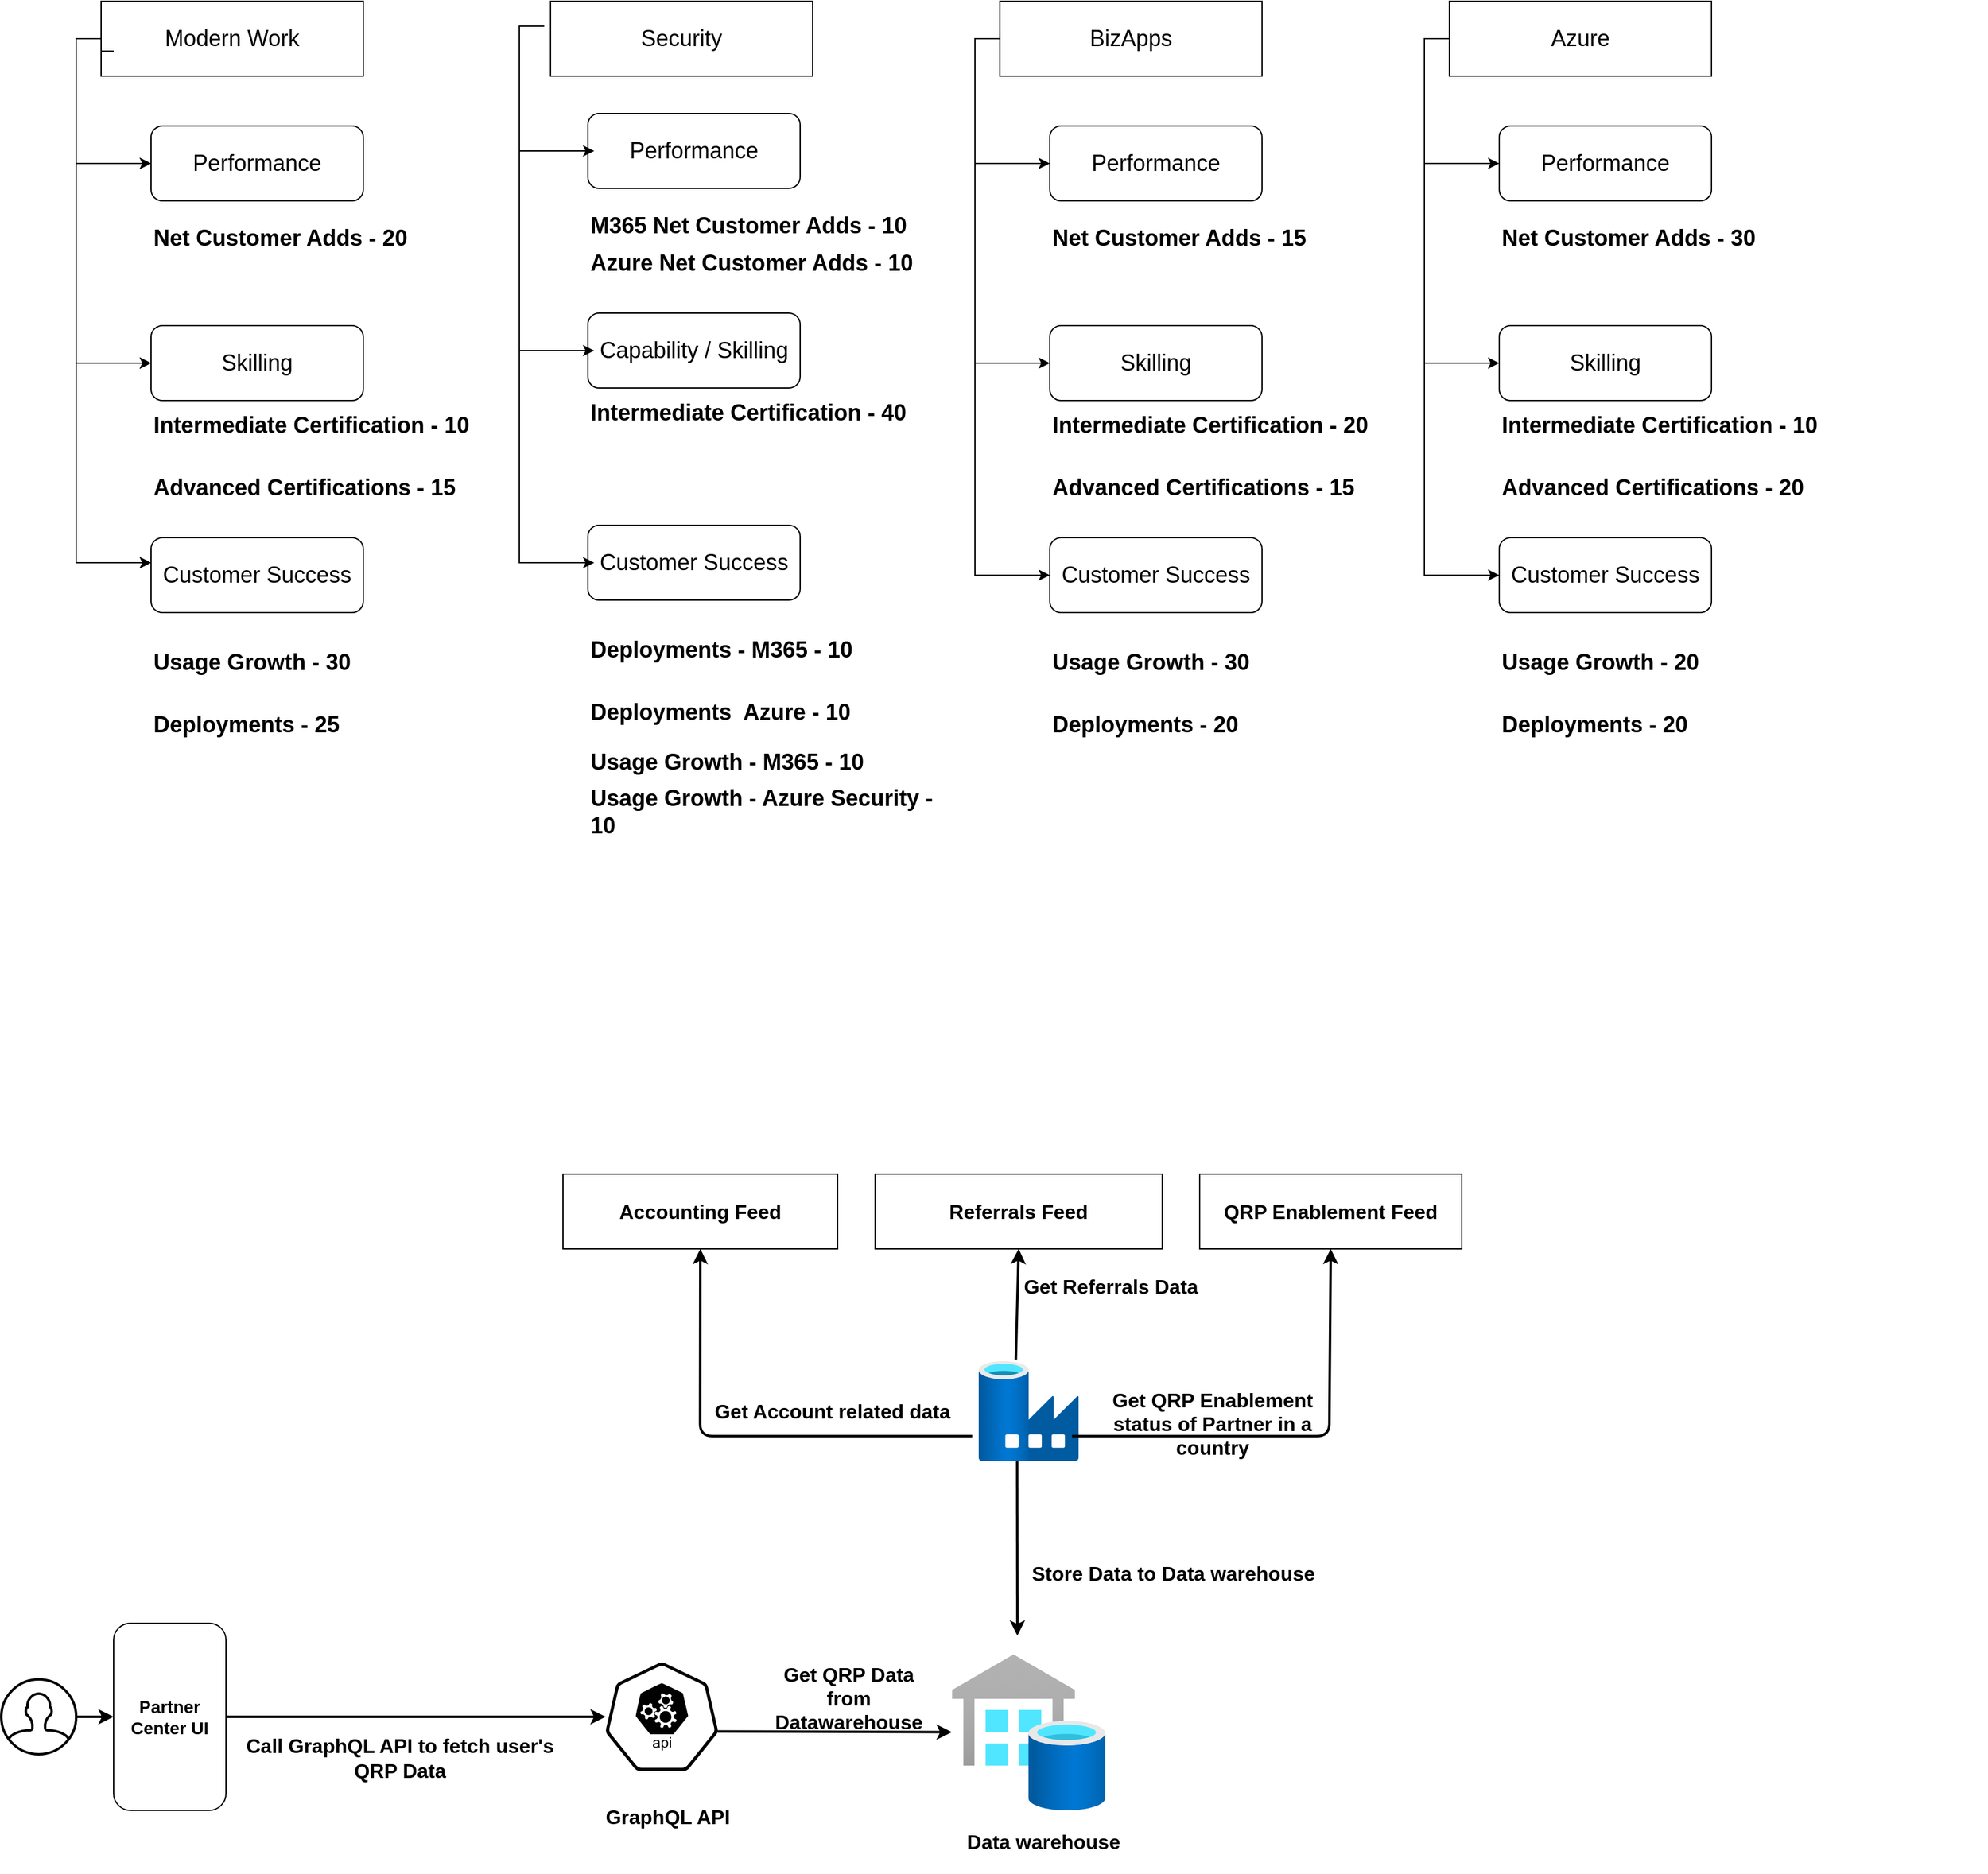 <mxfile version="16.6.6" type="github">
  <diagram id="tQt5TUde7FCO1kAQe6YN" name="Page-1">
    <mxGraphModel dx="1335" dy="729" grid="1" gridSize="10" guides="1" tooltips="1" connect="1" arrows="1" fold="1" page="1" pageScale="1" pageWidth="850" pageHeight="1100" math="0" shadow="0">
      <root>
        <mxCell id="0" />
        <mxCell id="1" parent="0" />
        <mxCell id="-ekqTFk-XhqVTXpIekPn-8" style="edgeStyle=orthogonalEdgeStyle;rounded=0;orthogonalLoop=1;jettySize=auto;html=1;entryX=0;entryY=0.5;entryDx=0;entryDy=0;exitX=0;exitY=0.5;exitDx=0;exitDy=0;" parent="1" source="-ekqTFk-XhqVTXpIekPn-1" target="-ekqTFk-XhqVTXpIekPn-5" edge="1">
          <mxGeometry relative="1" as="geometry">
            <Array as="points">
              <mxPoint x="70" y="120" />
              <mxPoint x="70" y="220" />
            </Array>
          </mxGeometry>
        </mxCell>
        <mxCell id="-ekqTFk-XhqVTXpIekPn-1" value="&lt;font style=&quot;font-size: 18px&quot;&gt;Modern Work&lt;/font&gt;" style="rounded=0;whiteSpace=wrap;html=1;" parent="1" vertex="1">
          <mxGeometry x="90" y="90" width="210" height="60" as="geometry" />
        </mxCell>
        <mxCell id="-ekqTFk-XhqVTXpIekPn-2" value="&lt;font style=&quot;font-size: 18px&quot;&gt;Security&lt;/font&gt;" style="rounded=0;whiteSpace=wrap;html=1;" parent="1" vertex="1">
          <mxGeometry x="450" y="90" width="210" height="60" as="geometry" />
        </mxCell>
        <mxCell id="-ekqTFk-XhqVTXpIekPn-5" value="Performance" style="rounded=1;whiteSpace=wrap;html=1;fontSize=18;" parent="1" vertex="1">
          <mxGeometry x="130" y="190" width="170" height="60" as="geometry" />
        </mxCell>
        <mxCell id="-ekqTFk-XhqVTXpIekPn-6" value="Skilling" style="rounded=1;whiteSpace=wrap;html=1;fontSize=18;" parent="1" vertex="1">
          <mxGeometry x="130" y="350" width="170" height="60" as="geometry" />
        </mxCell>
        <mxCell id="-ekqTFk-XhqVTXpIekPn-7" value="Customer Success" style="rounded=1;whiteSpace=wrap;html=1;fontSize=18;" parent="1" vertex="1">
          <mxGeometry x="130" y="520" width="170" height="60" as="geometry" />
        </mxCell>
        <mxCell id="-ekqTFk-XhqVTXpIekPn-10" style="edgeStyle=orthogonalEdgeStyle;rounded=0;orthogonalLoop=1;jettySize=auto;html=1;entryX=0;entryY=0.5;entryDx=0;entryDy=0;exitX=0;exitY=0.5;exitDx=0;exitDy=0;" parent="1" target="-ekqTFk-XhqVTXpIekPn-6" edge="1">
          <mxGeometry relative="1" as="geometry">
            <mxPoint x="100" y="130" as="sourcePoint" />
            <mxPoint x="140" y="230" as="targetPoint" />
            <Array as="points">
              <mxPoint x="90" y="130" />
              <mxPoint x="90" y="120" />
              <mxPoint x="70" y="120" />
              <mxPoint x="70" y="380" />
            </Array>
          </mxGeometry>
        </mxCell>
        <mxCell id="-ekqTFk-XhqVTXpIekPn-11" style="edgeStyle=orthogonalEdgeStyle;rounded=0;orthogonalLoop=1;jettySize=auto;html=1;exitX=0;exitY=0.5;exitDx=0;exitDy=0;" parent="1" edge="1">
          <mxGeometry relative="1" as="geometry">
            <mxPoint x="100" y="130" as="sourcePoint" />
            <mxPoint x="130" y="540" as="targetPoint" />
            <Array as="points">
              <mxPoint x="90" y="130" />
              <mxPoint x="90" y="120" />
              <mxPoint x="70" y="120" />
              <mxPoint x="70" y="540" />
              <mxPoint x="130" y="540" />
            </Array>
          </mxGeometry>
        </mxCell>
        <mxCell id="-ekqTFk-XhqVTXpIekPn-13" value="Net Customer Adds - 20" style="text;html=1;strokeColor=none;fillColor=none;align=left;verticalAlign=middle;whiteSpace=wrap;rounded=0;fontSize=18;fontStyle=1;" parent="1" vertex="1">
          <mxGeometry x="130" y="270" width="250" height="20" as="geometry" />
        </mxCell>
        <mxCell id="-ekqTFk-XhqVTXpIekPn-15" value="Intermediate Certification - 10" style="text;html=1;strokeColor=none;fillColor=none;align=left;verticalAlign=middle;whiteSpace=wrap;rounded=0;fontSize=18;fontStyle=1;" parent="1" vertex="1">
          <mxGeometry x="130" y="420" width="390" height="20" as="geometry" />
        </mxCell>
        <mxCell id="-ekqTFk-XhqVTXpIekPn-16" value="Advanced Certifications - 15" style="text;html=1;strokeColor=none;fillColor=none;align=left;verticalAlign=middle;whiteSpace=wrap;rounded=0;fontSize=18;fontStyle=1;" parent="1" vertex="1">
          <mxGeometry x="130" y="470" width="260" height="20" as="geometry" />
        </mxCell>
        <mxCell id="-ekqTFk-XhqVTXpIekPn-22" value="Usage Growth - 30" style="text;html=1;strokeColor=none;fillColor=none;align=left;verticalAlign=middle;whiteSpace=wrap;rounded=0;fontSize=18;fontStyle=1;" parent="1" vertex="1">
          <mxGeometry x="130" y="610" width="280" height="20" as="geometry" />
        </mxCell>
        <mxCell id="-ekqTFk-XhqVTXpIekPn-23" value="Deployments - 25" style="text;html=1;strokeColor=none;fillColor=none;align=left;verticalAlign=middle;whiteSpace=wrap;rounded=0;fontSize=18;fontStyle=1;" parent="1" vertex="1">
          <mxGeometry x="130" y="660" width="280" height="20" as="geometry" />
        </mxCell>
        <mxCell id="-ekqTFk-XhqVTXpIekPn-25" value="Performance" style="rounded=1;whiteSpace=wrap;html=1;fontSize=18;" parent="1" vertex="1">
          <mxGeometry x="479.94" y="180" width="170" height="60" as="geometry" />
        </mxCell>
        <mxCell id="-ekqTFk-XhqVTXpIekPn-26" value="Capability / Skilling" style="rounded=1;whiteSpace=wrap;html=1;fontSize=18;" parent="1" vertex="1">
          <mxGeometry x="479.94" y="340" width="170" height="60" as="geometry" />
        </mxCell>
        <mxCell id="-ekqTFk-XhqVTXpIekPn-27" value="Customer Success" style="rounded=1;whiteSpace=wrap;html=1;fontSize=18;" parent="1" vertex="1">
          <mxGeometry x="479.94" y="510" width="170" height="60" as="geometry" />
        </mxCell>
        <mxCell id="-ekqTFk-XhqVTXpIekPn-30" value="M365 Net Customer Adds - 10" style="text;html=1;strokeColor=none;fillColor=none;align=left;verticalAlign=middle;whiteSpace=wrap;rounded=0;fontSize=18;fontStyle=1;" parent="1" vertex="1">
          <mxGeometry x="479.94" y="260" width="270.06" height="20" as="geometry" />
        </mxCell>
        <mxCell id="-ekqTFk-XhqVTXpIekPn-31" value="Intermediate Certification - 40" style="text;html=1;strokeColor=none;fillColor=none;align=left;verticalAlign=middle;whiteSpace=wrap;rounded=0;fontSize=18;fontStyle=1;" parent="1" vertex="1">
          <mxGeometry x="479.94" y="410" width="390" height="20" as="geometry" />
        </mxCell>
        <mxCell id="-ekqTFk-XhqVTXpIekPn-33" value="Deployments - M365 - 10" style="text;html=1;strokeColor=none;fillColor=none;align=left;verticalAlign=middle;whiteSpace=wrap;rounded=0;fontSize=18;fontStyle=1;" parent="1" vertex="1">
          <mxGeometry x="479.94" y="600" width="280" height="20" as="geometry" />
        </mxCell>
        <mxCell id="-ekqTFk-XhqVTXpIekPn-34" value="Deployments&amp;nbsp; Azure - 10" style="text;html=1;strokeColor=none;fillColor=none;align=left;verticalAlign=middle;whiteSpace=wrap;rounded=0;fontSize=18;fontStyle=1;" parent="1" vertex="1">
          <mxGeometry x="479.94" y="650" width="280" height="20" as="geometry" />
        </mxCell>
        <mxCell id="-ekqTFk-XhqVTXpIekPn-35" value="Azure Net Customer Adds - 10" style="text;html=1;strokeColor=none;fillColor=none;align=left;verticalAlign=middle;whiteSpace=wrap;rounded=0;fontSize=18;fontStyle=1;" parent="1" vertex="1">
          <mxGeometry x="479.94" y="290" width="270.06" height="20" as="geometry" />
        </mxCell>
        <mxCell id="-ekqTFk-XhqVTXpIekPn-36" value="Usage Growth - M365 - 10" style="text;html=1;strokeColor=none;fillColor=none;align=left;verticalAlign=middle;whiteSpace=wrap;rounded=0;fontSize=18;fontStyle=1;" parent="1" vertex="1">
          <mxGeometry x="479.94" y="690" width="280" height="20" as="geometry" />
        </mxCell>
        <mxCell id="-ekqTFk-XhqVTXpIekPn-37" value="Usage Growth - Azure Security - 10" style="text;html=1;strokeColor=none;fillColor=none;align=left;verticalAlign=middle;whiteSpace=wrap;rounded=0;fontSize=18;fontStyle=1;" parent="1" vertex="1">
          <mxGeometry x="479.94" y="730" width="280" height="20" as="geometry" />
        </mxCell>
        <mxCell id="-ekqTFk-XhqVTXpIekPn-40" value="&lt;font style=&quot;font-size: 18px&quot;&gt;Modern Work&lt;/font&gt;" style="rounded=0;whiteSpace=wrap;html=1;" parent="1" vertex="1">
          <mxGeometry x="90" y="90" width="210" height="60" as="geometry" />
        </mxCell>
        <mxCell id="-ekqTFk-XhqVTXpIekPn-41" style="edgeStyle=orthogonalEdgeStyle;rounded=0;orthogonalLoop=1;jettySize=auto;html=1;entryX=0;entryY=0.5;entryDx=0;entryDy=0;exitX=0;exitY=0.5;exitDx=0;exitDy=0;" parent="1" source="-ekqTFk-XhqVTXpIekPn-40" edge="1">
          <mxGeometry relative="1" as="geometry">
            <mxPoint x="130" y="220" as="targetPoint" />
            <Array as="points">
              <mxPoint x="70" y="120" />
              <mxPoint x="70" y="220" />
            </Array>
          </mxGeometry>
        </mxCell>
        <mxCell id="-ekqTFk-XhqVTXpIekPn-42" style="edgeStyle=orthogonalEdgeStyle;rounded=0;orthogonalLoop=1;jettySize=auto;html=1;entryX=0;entryY=0.5;entryDx=0;entryDy=0;exitX=0;exitY=0.5;exitDx=0;exitDy=0;" parent="1" edge="1">
          <mxGeometry relative="1" as="geometry">
            <mxPoint x="100" y="130" as="sourcePoint" />
            <mxPoint x="130" y="380" as="targetPoint" />
            <Array as="points">
              <mxPoint x="90" y="130" />
              <mxPoint x="90" y="120" />
              <mxPoint x="70" y="120" />
              <mxPoint x="70" y="380" />
            </Array>
          </mxGeometry>
        </mxCell>
        <mxCell id="-ekqTFk-XhqVTXpIekPn-43" style="edgeStyle=orthogonalEdgeStyle;rounded=0;orthogonalLoop=1;jettySize=auto;html=1;exitX=0;exitY=0.5;exitDx=0;exitDy=0;" parent="1" edge="1">
          <mxGeometry relative="1" as="geometry">
            <mxPoint x="100" y="130" as="sourcePoint" />
            <mxPoint x="130" y="540" as="targetPoint" />
            <Array as="points">
              <mxPoint x="90" y="130" />
              <mxPoint x="90" y="120" />
              <mxPoint x="70" y="120" />
              <mxPoint x="70" y="540" />
              <mxPoint x="130" y="540" />
            </Array>
          </mxGeometry>
        </mxCell>
        <mxCell id="-ekqTFk-XhqVTXpIekPn-44" value="Performance" style="rounded=1;whiteSpace=wrap;html=1;fontSize=18;" parent="1" vertex="1">
          <mxGeometry x="849.94" y="190" width="170" height="60" as="geometry" />
        </mxCell>
        <mxCell id="-ekqTFk-XhqVTXpIekPn-45" value="Skilling" style="rounded=1;whiteSpace=wrap;html=1;fontSize=18;" parent="1" vertex="1">
          <mxGeometry x="849.94" y="350" width="170" height="60" as="geometry" />
        </mxCell>
        <mxCell id="-ekqTFk-XhqVTXpIekPn-46" value="Customer Success" style="rounded=1;whiteSpace=wrap;html=1;fontSize=18;" parent="1" vertex="1">
          <mxGeometry x="849.94" y="520" width="170" height="60" as="geometry" />
        </mxCell>
        <mxCell id="-ekqTFk-XhqVTXpIekPn-47" value="Net Customer Adds - 15" style="text;html=1;strokeColor=none;fillColor=none;align=left;verticalAlign=middle;whiteSpace=wrap;rounded=0;fontSize=18;fontStyle=1;" parent="1" vertex="1">
          <mxGeometry x="849.94" y="270" width="250" height="20" as="geometry" />
        </mxCell>
        <mxCell id="-ekqTFk-XhqVTXpIekPn-48" value="Intermediate Certification - 20" style="text;html=1;strokeColor=none;fillColor=none;align=left;verticalAlign=middle;whiteSpace=wrap;rounded=0;fontSize=18;fontStyle=1;" parent="1" vertex="1">
          <mxGeometry x="849.94" y="420" width="390" height="20" as="geometry" />
        </mxCell>
        <mxCell id="-ekqTFk-XhqVTXpIekPn-49" value="Advanced Certifications - 15" style="text;html=1;strokeColor=none;fillColor=none;align=left;verticalAlign=middle;whiteSpace=wrap;rounded=0;fontSize=18;fontStyle=1;" parent="1" vertex="1">
          <mxGeometry x="849.94" y="470" width="260" height="20" as="geometry" />
        </mxCell>
        <mxCell id="-ekqTFk-XhqVTXpIekPn-50" value="Usage Growth - 30" style="text;html=1;strokeColor=none;fillColor=none;align=left;verticalAlign=middle;whiteSpace=wrap;rounded=0;fontSize=18;fontStyle=1;" parent="1" vertex="1">
          <mxGeometry x="849.94" y="610" width="280" height="20" as="geometry" />
        </mxCell>
        <mxCell id="-ekqTFk-XhqVTXpIekPn-51" value="Deployments - 20" style="text;html=1;strokeColor=none;fillColor=none;align=left;verticalAlign=middle;whiteSpace=wrap;rounded=0;fontSize=18;fontStyle=1;" parent="1" vertex="1">
          <mxGeometry x="849.94" y="660" width="280" height="20" as="geometry" />
        </mxCell>
        <mxCell id="-ekqTFk-XhqVTXpIekPn-52" value="&lt;font style=&quot;font-size: 18px&quot;&gt;BizApps&lt;/font&gt;" style="rounded=0;whiteSpace=wrap;html=1;" parent="1" vertex="1">
          <mxGeometry x="809.94" y="90" width="210" height="60" as="geometry" />
        </mxCell>
        <mxCell id="-ekqTFk-XhqVTXpIekPn-56" value="Performance" style="rounded=1;whiteSpace=wrap;html=1;fontSize=18;" parent="1" vertex="1">
          <mxGeometry x="1210" y="190" width="170" height="60" as="geometry" />
        </mxCell>
        <mxCell id="-ekqTFk-XhqVTXpIekPn-57" value="Skilling" style="rounded=1;whiteSpace=wrap;html=1;fontSize=18;" parent="1" vertex="1">
          <mxGeometry x="1210" y="350" width="170" height="60" as="geometry" />
        </mxCell>
        <mxCell id="-ekqTFk-XhqVTXpIekPn-58" value="Customer Success" style="rounded=1;whiteSpace=wrap;html=1;fontSize=18;" parent="1" vertex="1">
          <mxGeometry x="1210" y="520" width="170" height="60" as="geometry" />
        </mxCell>
        <mxCell id="-ekqTFk-XhqVTXpIekPn-59" value="Net Customer Adds - 30" style="text;html=1;strokeColor=none;fillColor=none;align=left;verticalAlign=middle;whiteSpace=wrap;rounded=0;fontSize=18;fontStyle=1;" parent="1" vertex="1">
          <mxGeometry x="1210" y="270" width="250" height="20" as="geometry" />
        </mxCell>
        <mxCell id="-ekqTFk-XhqVTXpIekPn-60" value="Intermediate Certification - 10" style="text;html=1;strokeColor=none;fillColor=none;align=left;verticalAlign=middle;whiteSpace=wrap;rounded=0;fontSize=18;fontStyle=1;" parent="1" vertex="1">
          <mxGeometry x="1210" y="420" width="390" height="20" as="geometry" />
        </mxCell>
        <mxCell id="-ekqTFk-XhqVTXpIekPn-61" value="Advanced Certifications - 20" style="text;html=1;strokeColor=none;fillColor=none;align=left;verticalAlign=middle;whiteSpace=wrap;rounded=0;fontSize=18;fontStyle=1;" parent="1" vertex="1">
          <mxGeometry x="1210" y="470" width="260" height="20" as="geometry" />
        </mxCell>
        <mxCell id="-ekqTFk-XhqVTXpIekPn-62" value="Usage Growth - 20" style="text;html=1;strokeColor=none;fillColor=none;align=left;verticalAlign=middle;whiteSpace=wrap;rounded=0;fontSize=18;fontStyle=1;" parent="1" vertex="1">
          <mxGeometry x="1210" y="610" width="280" height="20" as="geometry" />
        </mxCell>
        <mxCell id="-ekqTFk-XhqVTXpIekPn-63" value="Deployments - 20" style="text;html=1;strokeColor=none;fillColor=none;align=left;verticalAlign=middle;whiteSpace=wrap;rounded=0;fontSize=18;fontStyle=1;" parent="1" vertex="1">
          <mxGeometry x="1210" y="660" width="280" height="20" as="geometry" />
        </mxCell>
        <mxCell id="-ekqTFk-XhqVTXpIekPn-64" value="&lt;font style=&quot;font-size: 18px&quot;&gt;Azure&lt;/font&gt;" style="rounded=0;whiteSpace=wrap;html=1;" parent="1" vertex="1">
          <mxGeometry x="1170" y="90" width="210" height="60" as="geometry" />
        </mxCell>
        <mxCell id="-ekqTFk-XhqVTXpIekPn-65" style="edgeStyle=orthogonalEdgeStyle;rounded=0;orthogonalLoop=1;jettySize=auto;html=1;entryX=0;entryY=0.5;entryDx=0;entryDy=0;exitX=0;exitY=0.5;exitDx=0;exitDy=0;" parent="1" source="-ekqTFk-XhqVTXpIekPn-64" edge="1">
          <mxGeometry relative="1" as="geometry">
            <mxPoint x="1210" y="220" as="targetPoint" />
            <Array as="points">
              <mxPoint x="1150" y="120" />
              <mxPoint x="1150" y="220" />
            </Array>
          </mxGeometry>
        </mxCell>
        <mxCell id="-ekqTFk-XhqVTXpIekPn-69" style="edgeStyle=orthogonalEdgeStyle;rounded=0;orthogonalLoop=1;jettySize=auto;html=1;entryX=0;entryY=0.5;entryDx=0;entryDy=0;exitX=0;exitY=0.5;exitDx=0;exitDy=0;" parent="1" target="-ekqTFk-XhqVTXpIekPn-57" edge="1">
          <mxGeometry relative="1" as="geometry">
            <mxPoint x="1210" y="220.0" as="targetPoint" />
            <Array as="points">
              <mxPoint x="1150" y="120" />
              <mxPoint x="1150" y="380" />
            </Array>
            <mxPoint x="1170" y="120.0" as="sourcePoint" />
          </mxGeometry>
        </mxCell>
        <mxCell id="-ekqTFk-XhqVTXpIekPn-70" style="edgeStyle=orthogonalEdgeStyle;rounded=0;orthogonalLoop=1;jettySize=auto;html=1;entryX=0;entryY=0.5;entryDx=0;entryDy=0;exitX=0;exitY=0.5;exitDx=0;exitDy=0;" parent="1" target="-ekqTFk-XhqVTXpIekPn-58" edge="1">
          <mxGeometry relative="1" as="geometry">
            <mxPoint x="1210" y="380" as="targetPoint" />
            <Array as="points">
              <mxPoint x="1150" y="120" />
              <mxPoint x="1150" y="550" />
            </Array>
            <mxPoint x="1170" y="120.0" as="sourcePoint" />
          </mxGeometry>
        </mxCell>
        <mxCell id="-ekqTFk-XhqVTXpIekPn-71" style="edgeStyle=orthogonalEdgeStyle;rounded=0;orthogonalLoop=1;jettySize=auto;html=1;entryX=0;entryY=0.5;entryDx=0;entryDy=0;exitX=0;exitY=0.5;exitDx=0;exitDy=0;" parent="1" edge="1">
          <mxGeometry relative="1" as="geometry">
            <mxPoint x="850" y="220.0" as="targetPoint" />
            <Array as="points">
              <mxPoint x="790" y="120" />
              <mxPoint x="790" y="220" />
            </Array>
            <mxPoint x="810" y="120.0" as="sourcePoint" />
          </mxGeometry>
        </mxCell>
        <mxCell id="-ekqTFk-XhqVTXpIekPn-72" style="edgeStyle=orthogonalEdgeStyle;rounded=0;orthogonalLoop=1;jettySize=auto;html=1;entryX=0;entryY=0.5;entryDx=0;entryDy=0;exitX=0;exitY=0.5;exitDx=0;exitDy=0;" parent="1" edge="1">
          <mxGeometry relative="1" as="geometry">
            <mxPoint x="850" y="380" as="targetPoint" />
            <Array as="points">
              <mxPoint x="790" y="120" />
              <mxPoint x="790" y="380" />
            </Array>
            <mxPoint x="810" y="120.0" as="sourcePoint" />
          </mxGeometry>
        </mxCell>
        <mxCell id="-ekqTFk-XhqVTXpIekPn-73" style="edgeStyle=orthogonalEdgeStyle;rounded=0;orthogonalLoop=1;jettySize=auto;html=1;entryX=0;entryY=0.5;entryDx=0;entryDy=0;exitX=0;exitY=0.5;exitDx=0;exitDy=0;" parent="1" edge="1">
          <mxGeometry relative="1" as="geometry">
            <mxPoint x="850" y="550" as="targetPoint" />
            <Array as="points">
              <mxPoint x="790" y="120" />
              <mxPoint x="790" y="550" />
            </Array>
            <mxPoint x="810" y="120.0" as="sourcePoint" />
          </mxGeometry>
        </mxCell>
        <mxCell id="-ekqTFk-XhqVTXpIekPn-75" style="edgeStyle=orthogonalEdgeStyle;rounded=0;orthogonalLoop=1;jettySize=auto;html=1;entryX=0;entryY=0.5;entryDx=0;entryDy=0;exitX=0;exitY=0.5;exitDx=0;exitDy=0;" parent="1" edge="1">
          <mxGeometry relative="1" as="geometry">
            <mxPoint x="485" y="210.0" as="targetPoint" />
            <Array as="points">
              <mxPoint x="425" y="110" />
              <mxPoint x="425" y="210" />
            </Array>
            <mxPoint x="445" y="110.0" as="sourcePoint" />
          </mxGeometry>
        </mxCell>
        <mxCell id="-ekqTFk-XhqVTXpIekPn-76" style="edgeStyle=orthogonalEdgeStyle;rounded=0;orthogonalLoop=1;jettySize=auto;html=1;entryX=0;entryY=0.5;entryDx=0;entryDy=0;exitX=0;exitY=0.5;exitDx=0;exitDy=0;" parent="1" edge="1">
          <mxGeometry relative="1" as="geometry">
            <mxPoint x="485" y="370" as="targetPoint" />
            <Array as="points">
              <mxPoint x="425" y="110" />
              <mxPoint x="425" y="370" />
            </Array>
            <mxPoint x="445" y="110.0" as="sourcePoint" />
          </mxGeometry>
        </mxCell>
        <mxCell id="-ekqTFk-XhqVTXpIekPn-77" style="edgeStyle=orthogonalEdgeStyle;rounded=0;orthogonalLoop=1;jettySize=auto;html=1;entryX=0;entryY=0.5;entryDx=0;entryDy=0;exitX=0;exitY=0.5;exitDx=0;exitDy=0;" parent="1" edge="1">
          <mxGeometry relative="1" as="geometry">
            <mxPoint x="485" y="540" as="targetPoint" />
            <Array as="points">
              <mxPoint x="425" y="110" />
              <mxPoint x="425" y="540" />
            </Array>
            <mxPoint x="445" y="110.0" as="sourcePoint" />
          </mxGeometry>
        </mxCell>
        <mxCell id="3RtN0uBFjR7non3mL4cn-2" value="" style="html=1;verticalLabelPosition=bottom;align=center;verticalAlign=top;strokeWidth=2;shadow=0;dashed=0;shape=mxgraph.ios7.icons.user;" vertex="1" parent="1">
          <mxGeometry x="10.03" y="1435" width="60" height="60" as="geometry" />
        </mxCell>
        <mxCell id="3RtN0uBFjR7non3mL4cn-4" value="&lt;font style=&quot;font-size: 14px&quot;&gt;&lt;b&gt;Partner Center UI&lt;/b&gt;&lt;/font&gt;" style="rounded=1;whiteSpace=wrap;html=1;" vertex="1" parent="1">
          <mxGeometry x="100.03" y="1390" width="90" height="150" as="geometry" />
        </mxCell>
        <mxCell id="3RtN0uBFjR7non3mL4cn-20" value="" style="edgeStyle=orthogonalEdgeStyle;rounded=0;orthogonalLoop=1;jettySize=auto;html=1;shadow=0;fontSize=14;strokeWidth=2;exitX=1;exitY=0.5;exitDx=0;exitDy=0;" edge="1" parent="1" source="3RtN0uBFjR7non3mL4cn-4" target="3RtN0uBFjR7non3mL4cn-7">
          <mxGeometry relative="1" as="geometry">
            <mxPoint x="320.03" y="1660" as="targetPoint" />
          </mxGeometry>
        </mxCell>
        <mxCell id="3RtN0uBFjR7non3mL4cn-7" value="" style="sketch=0;html=1;dashed=0;whitespace=wrap;points=[[0.005,0.63,0],[0.1,0.2,0],[0.9,0.2,0],[0.5,0,0],[0.995,0.63,0],[0.72,0.99,0],[0.5,1,0],[0.28,0.99,0]];shape=mxgraph.kubernetes.icon;prIcon=api;" vertex="1" parent="1">
          <mxGeometry x="494.2" y="1420" width="90" height="90" as="geometry" />
        </mxCell>
        <mxCell id="3RtN0uBFjR7non3mL4cn-8" value="&lt;font style=&quot;font-size: 16px;&quot;&gt;&lt;span style=&quot;font-size: 16px;&quot;&gt;GraphQL API&lt;/span&gt;&lt;/font&gt;" style="text;html=1;strokeColor=none;fillColor=none;align=center;verticalAlign=middle;whiteSpace=wrap;rounded=0;fontSize=16;fontStyle=1" vertex="1" parent="1">
          <mxGeometry x="489.2" y="1530" width="110" height="30" as="geometry" />
        </mxCell>
        <mxCell id="3RtN0uBFjR7non3mL4cn-9" value="" style="aspect=fixed;html=1;points=[];align=center;image;fontSize=12;image=img/lib/azure2/integration/SQL_Data_Warehouses.svg;" vertex="1" parent="1">
          <mxGeometry x="771.48" y="1415" width="123.07" height="125" as="geometry" />
        </mxCell>
        <mxCell id="3RtN0uBFjR7non3mL4cn-10" value="" style="aspect=fixed;html=1;points=[];align=center;image;fontSize=12;image=img/lib/azure2/databases/Data_Factory.svg;" vertex="1" parent="1">
          <mxGeometry x="793" y="1180" width="80" height="80" as="geometry" />
        </mxCell>
        <mxCell id="3RtN0uBFjR7non3mL4cn-11" value="&lt;font style=&quot;font-size: 16px;&quot;&gt;Accounting Feed&lt;/font&gt;" style="rounded=0;whiteSpace=wrap;html=1;fontStyle=1;fontSize=16;" vertex="1" parent="1">
          <mxGeometry x="460" y="1030" width="220" height="60" as="geometry" />
        </mxCell>
        <mxCell id="3RtN0uBFjR7non3mL4cn-13" value="&lt;font style=&quot;font-size: 16px;&quot;&gt;Referrals Feed&lt;/font&gt;" style="rounded=0;whiteSpace=wrap;html=1;fontStyle=1;fontSize=16;" vertex="1" parent="1">
          <mxGeometry x="710" y="1030" width="230" height="60" as="geometry" />
        </mxCell>
        <mxCell id="3RtN0uBFjR7non3mL4cn-14" value="&lt;font style=&quot;font-size: 16px;&quot;&gt;QRP Enablement Feed&lt;/font&gt;" style="rounded=0;whiteSpace=wrap;html=1;fontStyle=1;fontSize=16;" vertex="1" parent="1">
          <mxGeometry x="970" y="1030" width="210" height="60" as="geometry" />
        </mxCell>
        <mxCell id="3RtN0uBFjR7non3mL4cn-16" value="" style="endArrow=classic;html=1;rounded=0;exitX=0;exitY=0.5;exitDx=0;exitDy=0;shadow=0;strokeWidth=2;strokeColor=none;startArrow=classic;startFill=0;" edge="1" parent="1">
          <mxGeometry width="50" height="50" relative="1" as="geometry">
            <mxPoint x="979.97" y="1580" as="sourcePoint" />
            <mxPoint x="774.03" y="1490" as="targetPoint" />
            <Array as="points">
              <mxPoint x="770.03" y="1580" />
            </Array>
          </mxGeometry>
        </mxCell>
        <mxCell id="3RtN0uBFjR7non3mL4cn-23" value="&lt;font style=&quot;font-size: 16px;&quot;&gt;&lt;span style=&quot;font-size: 16px;&quot;&gt;Data warehouse&lt;/span&gt;&lt;/font&gt;" style="text;html=1;strokeColor=none;fillColor=none;align=center;verticalAlign=middle;whiteSpace=wrap;rounded=0;fontSize=16;fontStyle=1" vertex="1" parent="1">
          <mxGeometry x="770" y="1540" width="150" height="50" as="geometry" />
        </mxCell>
        <mxCell id="3RtN0uBFjR7non3mL4cn-24" value="" style="endArrow=classic;html=1;rounded=0;shadow=0;fontSize=14;strokeWidth=2;entryX=0;entryY=0.5;entryDx=0;entryDy=0;" edge="1" parent="1" source="3RtN0uBFjR7non3mL4cn-2" target="3RtN0uBFjR7non3mL4cn-4">
          <mxGeometry width="50" height="50" relative="1" as="geometry">
            <mxPoint x="460.03" y="1600" as="sourcePoint" />
            <mxPoint x="510.03" y="1550" as="targetPoint" />
          </mxGeometry>
        </mxCell>
        <mxCell id="3RtN0uBFjR7non3mL4cn-25" value="Get QRP Enablement status of Partner in a country" style="text;html=1;strokeColor=none;fillColor=none;align=center;verticalAlign=middle;whiteSpace=wrap;rounded=0;fontSize=16;fontStyle=1" vertex="1" parent="1">
          <mxGeometry x="882.54" y="1200" width="194.8" height="60" as="geometry" />
        </mxCell>
        <mxCell id="3RtN0uBFjR7non3mL4cn-26" value="Get Referrals Data" style="text;html=1;strokeColor=none;fillColor=none;align=center;verticalAlign=middle;whiteSpace=wrap;rounded=0;fontSize=16;fontStyle=1" vertex="1" parent="1">
          <mxGeometry x="828" y="1100" width="142" height="40" as="geometry" />
        </mxCell>
        <mxCell id="3RtN0uBFjR7non3mL4cn-28" value="Get Account related data" style="text;html=1;strokeColor=none;fillColor=none;align=center;verticalAlign=middle;whiteSpace=wrap;rounded=0;fontSize=16;fontStyle=1" vertex="1" parent="1">
          <mxGeometry x="580" y="1200" width="192" height="40" as="geometry" />
        </mxCell>
        <mxCell id="3RtN0uBFjR7non3mL4cn-29" value="&lt;span style=&quot;font-size: 16px;&quot;&gt;&lt;font style=&quot;font-size: 16px&quot;&gt;Store Data to Data warehouse&lt;/font&gt;&lt;/span&gt;" style="text;html=1;strokeColor=none;fillColor=none;align=center;verticalAlign=middle;whiteSpace=wrap;rounded=0;fontSize=16;fontStyle=1" vertex="1" parent="1">
          <mxGeometry x="821.34" y="1330" width="256" height="40" as="geometry" />
        </mxCell>
        <mxCell id="3RtN0uBFjR7non3mL4cn-32" value="Get QRP Data from Datawarehouse" style="text;html=1;strokeColor=none;fillColor=none;align=center;verticalAlign=middle;whiteSpace=wrap;rounded=0;fontSize=16;fontStyle=1" vertex="1" parent="1">
          <mxGeometry x="617.94" y="1430" width="142" height="40" as="geometry" />
        </mxCell>
        <mxCell id="3RtN0uBFjR7non3mL4cn-33" value="&lt;span style=&quot;font-size: 16px;&quot;&gt;&lt;font style=&quot;font-size: 16px&quot;&gt;Call GraphQL API to fetch user&#39;s QRP Data&lt;/font&gt;&lt;/span&gt;" style="text;html=1;strokeColor=none;fillColor=none;align=center;verticalAlign=middle;whiteSpace=wrap;rounded=0;fontSize=16;fontStyle=1" vertex="1" parent="1">
          <mxGeometry x="189.03" y="1460" width="280.97" height="75" as="geometry" />
        </mxCell>
        <mxCell id="3RtN0uBFjR7non3mL4cn-35" value="" style="endArrow=classic;html=1;rounded=1;sketch=0;curved=0;entryX=0.5;entryY=1;entryDx=0;entryDy=0;fontStyle=0;strokeWidth=2;" edge="1" parent="1" target="3RtN0uBFjR7non3mL4cn-14">
          <mxGeometry width="50" height="50" relative="1" as="geometry">
            <mxPoint x="867.8" y="1240" as="sourcePoint" />
            <mxPoint x="1147.8" y="1360" as="targetPoint" />
            <Array as="points">
              <mxPoint x="1073.8" y="1240" />
            </Array>
          </mxGeometry>
        </mxCell>
        <mxCell id="3RtN0uBFjR7non3mL4cn-36" value="" style="endArrow=classic;html=1;rounded=1;sketch=0;curved=0;entryX=0.5;entryY=1;entryDx=0;entryDy=0;fontStyle=0;strokeWidth=2;" edge="1" parent="1" target="3RtN0uBFjR7non3mL4cn-11">
          <mxGeometry width="50" height="50" relative="1" as="geometry">
            <mxPoint x="787.8" y="1240" as="sourcePoint" />
            <mxPoint x="1027.8" y="1100.0" as="targetPoint" />
            <Array as="points">
              <mxPoint x="569.8" y="1240" />
            </Array>
          </mxGeometry>
        </mxCell>
        <mxCell id="3RtN0uBFjR7non3mL4cn-37" value="" style="endArrow=classic;html=1;rounded=1;sketch=0;curved=0;exitX=0.372;exitY=-0.016;exitDx=0;exitDy=0;exitPerimeter=0;entryX=0.5;entryY=1;entryDx=0;entryDy=0;fontStyle=0;strokeWidth=2;" edge="1" parent="1" source="3RtN0uBFjR7non3mL4cn-10" target="3RtN0uBFjR7non3mL4cn-13">
          <mxGeometry width="50" height="50" relative="1" as="geometry">
            <mxPoint x="797.8" y="1250.0" as="sourcePoint" />
            <mxPoint x="820.8" y="1090" as="targetPoint" />
            <Array as="points" />
          </mxGeometry>
        </mxCell>
        <mxCell id="3RtN0uBFjR7non3mL4cn-40" value="" style="endArrow=classic;html=1;rounded=1;sketch=0;curved=0;exitX=0.995;exitY=0.63;exitDx=0;exitDy=0;exitPerimeter=0;fontStyle=0;strokeWidth=2;" edge="1" parent="1" source="3RtN0uBFjR7non3mL4cn-7" target="3RtN0uBFjR7non3mL4cn-9">
          <mxGeometry width="50" height="50" relative="1" as="geometry">
            <mxPoint x="430" y="1450" as="sourcePoint" />
            <mxPoint x="480" y="1400" as="targetPoint" />
          </mxGeometry>
        </mxCell>
        <mxCell id="3RtN0uBFjR7non3mL4cn-42" value="" style="endArrow=classic;html=1;rounded=1;sketch=0;fontSize=16;strokeWidth=2;curved=0;exitX=0.385;exitY=0.998;exitDx=0;exitDy=0;exitPerimeter=0;fontStyle=0" edge="1" parent="1" source="3RtN0uBFjR7non3mL4cn-10">
          <mxGeometry width="50" height="50" relative="1" as="geometry">
            <mxPoint x="430" y="1430" as="sourcePoint" />
            <mxPoint x="824" y="1400" as="targetPoint" />
          </mxGeometry>
        </mxCell>
      </root>
    </mxGraphModel>
  </diagram>
</mxfile>
